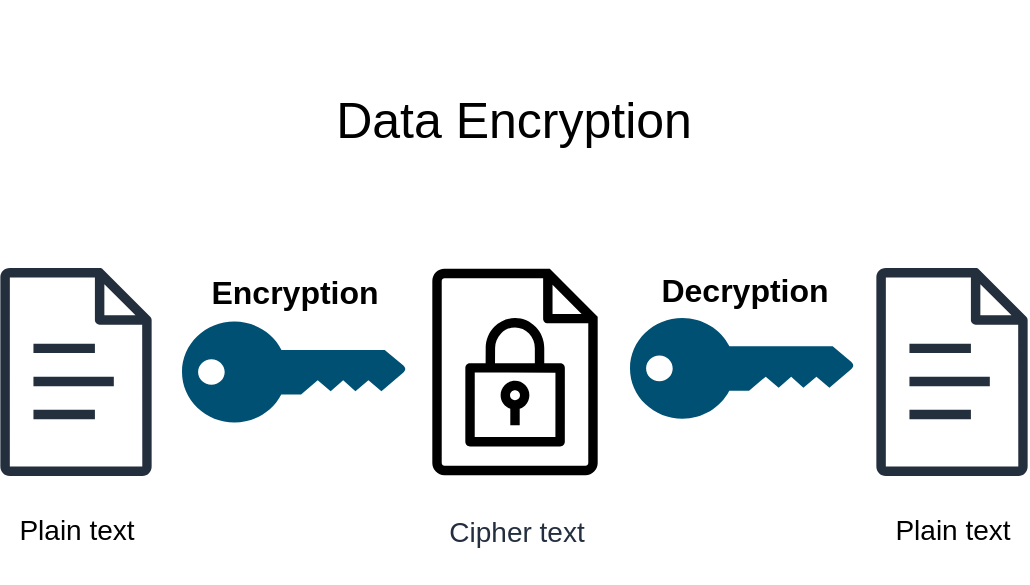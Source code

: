 <mxfile version="24.0.1" type="github" pages="4">
  <diagram name="Page-1" id="MqLSghX_NGFWABr9mF74">
    <mxGraphModel dx="1008" dy="621" grid="0" gridSize="10" guides="1" tooltips="1" connect="1" arrows="1" fold="1" page="1" pageScale="1" pageWidth="850" pageHeight="1100" math="0" shadow="0">
      <root>
        <mxCell id="0" />
        <mxCell id="1" parent="0" />
        <mxCell id="jcVJwFjLsvMtYyJcOiBf-1" value="" style="sketch=0;outlineConnect=0;fontColor=#232F3E;gradientColor=none;fillColor=#232F3D;strokeColor=none;dashed=0;verticalLabelPosition=bottom;verticalAlign=top;align=center;html=1;fontSize=12;fontStyle=0;aspect=fixed;pointerEvents=1;shape=mxgraph.aws4.document;" parent="1" vertex="1">
          <mxGeometry x="168" y="204" width="76" height="104" as="geometry" />
        </mxCell>
        <mxCell id="jcVJwFjLsvMtYyJcOiBf-3" value="&lt;font style=&quot;font-size: 14px;&quot;&gt;Plain text&lt;/font&gt;" style="whiteSpace=wrap;html=1;fillColor=none;strokeColor=none;" parent="1" vertex="1">
          <mxGeometry x="170.7" y="320.5" width="70.6" height="29" as="geometry" />
        </mxCell>
        <mxCell id="jcVJwFjLsvMtYyJcOiBf-4" value="&lt;font style=&quot;font-size: 25px;&quot;&gt;Data Encryption&lt;/font&gt;" style="whiteSpace=wrap;html=1;fillColor=default;strokeColor=none;" parent="1" vertex="1">
          <mxGeometry x="244" y="70" width="362" height="118" as="geometry" />
        </mxCell>
        <mxCell id="jcVJwFjLsvMtYyJcOiBf-6" value="" style="points=[[0,0.5,0],[0.24,0,0],[0.5,0.28,0],[0.995,0.475,0],[0.5,0.72,0],[0.24,1,0]];verticalLabelPosition=bottom;sketch=0;html=1;verticalAlign=top;aspect=fixed;align=center;pointerEvents=1;shape=mxgraph.cisco19.key;fillColor=#005073;strokeColor=none;" parent="1" vertex="1">
          <mxGeometry x="259" y="230.8" width="112" height="50.4" as="geometry" />
        </mxCell>
        <mxCell id="jcVJwFjLsvMtYyJcOiBf-7" value="Cipher text&lt;div&gt;&lt;br&gt;&lt;/div&gt;" style="sketch=0;outlineConnect=0;fontColor=#232F3E;gradientColor=none;strokeColor=none;fillColor=none;dashed=0;verticalLabelPosition=bottom;verticalAlign=top;align=center;html=1;fontSize=14;fontStyle=0;aspect=fixed;shape=mxgraph.aws4.resourceIcon;resIcon=mxgraph.aws4.encrypted_data;" parent="1" vertex="1">
          <mxGeometry x="361" y="191.5" width="129" height="129" as="geometry" />
        </mxCell>
        <mxCell id="jcVJwFjLsvMtYyJcOiBf-11" value="" style="sketch=0;outlineConnect=0;fontColor=#232F3E;gradientColor=none;fillColor=#232F3D;strokeColor=none;dashed=0;verticalLabelPosition=bottom;verticalAlign=top;align=center;html=1;fontSize=12;fontStyle=0;aspect=fixed;pointerEvents=1;shape=mxgraph.aws4.document;" parent="1" vertex="1">
          <mxGeometry x="606" y="204" width="76" height="104" as="geometry" />
        </mxCell>
        <mxCell id="jcVJwFjLsvMtYyJcOiBf-12" value="" style="points=[[0,0.5,0],[0.24,0,0],[0.5,0.28,0],[0.995,0.475,0],[0.5,0.72,0],[0.24,1,0]];verticalLabelPosition=bottom;sketch=0;html=1;verticalAlign=top;aspect=fixed;align=center;pointerEvents=1;shape=mxgraph.cisco19.key;fillColor=#005073;strokeColor=none;" parent="1" vertex="1">
          <mxGeometry x="483" y="229" width="112" height="50.4" as="geometry" />
        </mxCell>
        <mxCell id="jcVJwFjLsvMtYyJcOiBf-13" value="&lt;font style=&quot;font-size: 14px;&quot;&gt;Plain text&lt;/font&gt;" style="whiteSpace=wrap;html=1;fillColor=none;strokeColor=none;" parent="1" vertex="1">
          <mxGeometry x="608.7" y="320.5" width="70.6" height="29" as="geometry" />
        </mxCell>
        <mxCell id="jcVJwFjLsvMtYyJcOiBf-14" value="&lt;font style=&quot;font-size: 16px;&quot;&gt;Encryption&lt;/font&gt;" style="text;html=1;align=center;verticalAlign=middle;resizable=0;points=[];autosize=1;strokeColor=none;fillColor=none;fontStyle=1" parent="1" vertex="1">
          <mxGeometry x="268" y="200.8" width="94" height="31" as="geometry" />
        </mxCell>
        <mxCell id="jcVJwFjLsvMtYyJcOiBf-15" value="&lt;font style=&quot;font-size: 16px;&quot;&gt;Decryption&lt;/font&gt;" style="text;html=1;align=center;verticalAlign=middle;resizable=0;points=[];autosize=1;strokeColor=none;fillColor=none;fontStyle=1" parent="1" vertex="1">
          <mxGeometry x="493" y="199" width="94" height="31" as="geometry" />
        </mxCell>
      </root>
    </mxGraphModel>
  </diagram>
  <diagram id="LXpEWkzObIfHgygz5iXf" name="Page-2">
    <mxGraphModel dx="1008" dy="621" grid="0" gridSize="10" guides="1" tooltips="1" connect="1" arrows="1" fold="1" page="1" pageScale="1" pageWidth="850" pageHeight="1100" math="0" shadow="0">
      <root>
        <mxCell id="0" />
        <mxCell id="1" parent="0" />
        <mxCell id="3jqIYZoKeuf_9ZgoLryT-1" value="" style="sketch=0;outlineConnect=0;fontColor=#232F3E;gradientColor=none;fillColor=#232F3D;strokeColor=none;dashed=0;verticalLabelPosition=bottom;verticalAlign=top;align=center;html=1;fontSize=12;fontStyle=0;aspect=fixed;pointerEvents=1;shape=mxgraph.aws4.document;" parent="1" vertex="1">
          <mxGeometry x="168.11" y="222.5" width="76" height="104" as="geometry" />
        </mxCell>
        <mxCell id="3jqIYZoKeuf_9ZgoLryT-2" value="&lt;font style=&quot;font-size: 14px;&quot;&gt;Plain text&lt;/font&gt;" style="whiteSpace=wrap;html=1;fillColor=none;strokeColor=none;" parent="1" vertex="1">
          <mxGeometry x="170.81" y="339" width="70.6" height="29" as="geometry" />
        </mxCell>
        <mxCell id="3jqIYZoKeuf_9ZgoLryT-3" value="&lt;font style=&quot;font-size: 25px;&quot;&gt;Symmetric encryption&lt;/font&gt;" style="whiteSpace=wrap;html=1;fillColor=default;strokeColor=none;" parent="1" vertex="1">
          <mxGeometry x="244.11" width="362" height="118" as="geometry" />
        </mxCell>
        <mxCell id="3jqIYZoKeuf_9ZgoLryT-4" value="" style="points=[[0,0.5,0],[0.24,0,0],[0.5,0.28,0],[0.995,0.475,0],[0.5,0.72,0],[0.24,1,0]];verticalLabelPosition=bottom;sketch=0;html=1;verticalAlign=top;aspect=fixed;align=center;pointerEvents=1;shape=mxgraph.cisco19.key;fillColor=#005073;strokeColor=none;" parent="1" vertex="1">
          <mxGeometry x="259.11" y="249.3" width="112" height="50.4" as="geometry" />
        </mxCell>
        <mxCell id="3jqIYZoKeuf_9ZgoLryT-5" value="Cipher text&lt;div&gt;&lt;br&gt;&lt;/div&gt;" style="sketch=0;outlineConnect=0;fontColor=#232F3E;gradientColor=none;strokeColor=none;fillColor=none;dashed=0;verticalLabelPosition=bottom;verticalAlign=top;align=center;html=1;fontSize=14;fontStyle=0;aspect=fixed;shape=mxgraph.aws4.resourceIcon;resIcon=mxgraph.aws4.encrypted_data;" parent="1" vertex="1">
          <mxGeometry x="361.11" y="210" width="129" height="129" as="geometry" />
        </mxCell>
        <mxCell id="3jqIYZoKeuf_9ZgoLryT-6" value="" style="sketch=0;outlineConnect=0;fontColor=#232F3E;gradientColor=none;fillColor=#232F3D;strokeColor=none;dashed=0;verticalLabelPosition=bottom;verticalAlign=top;align=center;html=1;fontSize=12;fontStyle=0;aspect=fixed;pointerEvents=1;shape=mxgraph.aws4.document;" parent="1" vertex="1">
          <mxGeometry x="606.11" y="222.5" width="76" height="104" as="geometry" />
        </mxCell>
        <mxCell id="3jqIYZoKeuf_9ZgoLryT-7" value="" style="points=[[0,0.5,0],[0.24,0,0],[0.5,0.28,0],[0.995,0.475,0],[0.5,0.72,0],[0.24,1,0]];verticalLabelPosition=bottom;sketch=0;html=1;verticalAlign=top;aspect=fixed;align=center;pointerEvents=1;shape=mxgraph.cisco19.key;fillColor=#005073;strokeColor=none;" parent="1" vertex="1">
          <mxGeometry x="483.11" y="247.5" width="112" height="50.4" as="geometry" />
        </mxCell>
        <mxCell id="3jqIYZoKeuf_9ZgoLryT-8" value="&lt;font style=&quot;font-size: 14px;&quot;&gt;Plain text&lt;/font&gt;" style="whiteSpace=wrap;html=1;fillColor=none;strokeColor=none;" parent="1" vertex="1">
          <mxGeometry x="608.81" y="339" width="70.6" height="29" as="geometry" />
        </mxCell>
        <mxCell id="3jqIYZoKeuf_9ZgoLryT-9" value="&lt;font style=&quot;font-size: 16px;&quot;&gt;Encryption&lt;/font&gt;" style="text;html=1;align=center;verticalAlign=middle;resizable=0;points=[];autosize=1;strokeColor=none;fillColor=none;fontStyle=1" parent="1" vertex="1">
          <mxGeometry x="268.11" y="219.3" width="94" height="31" as="geometry" />
        </mxCell>
        <mxCell id="3jqIYZoKeuf_9ZgoLryT-10" value="&lt;font style=&quot;font-size: 16px;&quot;&gt;Decryption&lt;/font&gt;" style="text;html=1;align=center;verticalAlign=middle;resizable=0;points=[];autosize=1;strokeColor=none;fillColor=none;fontStyle=1" parent="1" vertex="1">
          <mxGeometry x="493.11" y="217.5" width="94" height="31" as="geometry" />
        </mxCell>
        <mxCell id="3jqIYZoKeuf_9ZgoLryT-15" style="edgeStyle=orthogonalEdgeStyle;rounded=0;orthogonalLoop=1;jettySize=auto;html=1;exitX=0.5;exitY=0.28;exitDx=0;exitDy=0;exitPerimeter=0;entryX=0.498;entryY=0.055;entryDx=0;entryDy=0;entryPerimeter=0;" parent="1" source="3jqIYZoKeuf_9ZgoLryT-11" target="3jqIYZoKeuf_9ZgoLryT-10" edge="1">
          <mxGeometry relative="1" as="geometry">
            <mxPoint x="550.11" y="121" as="targetPoint" />
          </mxGeometry>
        </mxCell>
        <mxCell id="3jqIYZoKeuf_9ZgoLryT-16" style="edgeStyle=orthogonalEdgeStyle;rounded=0;orthogonalLoop=1;jettySize=auto;html=1;exitX=0.5;exitY=0.72;exitDx=0;exitDy=0;exitPerimeter=0;entryX=0.5;entryY=0.048;entryDx=0;entryDy=0;entryPerimeter=0;" parent="1" source="3jqIYZoKeuf_9ZgoLryT-11" target="3jqIYZoKeuf_9ZgoLryT-9" edge="1">
          <mxGeometry relative="1" as="geometry">
            <mxPoint x="300.11" y="121" as="targetPoint" />
          </mxGeometry>
        </mxCell>
        <mxCell id="3jqIYZoKeuf_9ZgoLryT-11" value="" style="points=[[0,0.5,0],[0.24,0,0],[0.5,0.28,0],[0.995,0.475,0],[0.5,0.72,0],[0.24,1,0]];verticalLabelPosition=bottom;sketch=0;html=1;verticalAlign=top;aspect=fixed;align=center;pointerEvents=1;shape=mxgraph.cisco19.key;fillColor=#005073;strokeColor=none;rotation=90;" parent="1" vertex="1">
          <mxGeometry x="391.11" y="106" width="67.78" height="30.5" as="geometry" />
        </mxCell>
        <mxCell id="3jqIYZoKeuf_9ZgoLryT-19" value="&lt;font style=&quot;font-size: 14px;&quot;&gt;Secret key&lt;/font&gt;" style="text;html=1;align=center;verticalAlign=middle;resizable=0;points=[];autosize=1;strokeColor=none;fillColor=none;" parent="1" vertex="1">
          <mxGeometry x="384.11" y="159" width="84" height="29" as="geometry" />
        </mxCell>
        <mxCell id="3jqIYZoKeuf_9ZgoLryT-21" value="" style="sketch=0;outlineConnect=0;fontColor=#232F3E;gradientColor=none;fillColor=#232F3D;strokeColor=none;dashed=0;verticalLabelPosition=bottom;verticalAlign=top;align=center;html=1;fontSize=12;fontStyle=0;aspect=fixed;pointerEvents=1;shape=mxgraph.aws4.document;" parent="1" vertex="1">
          <mxGeometry x="168" y="600.5" width="76" height="104" as="geometry" />
        </mxCell>
        <mxCell id="3jqIYZoKeuf_9ZgoLryT-22" value="&lt;font style=&quot;font-size: 14px;&quot;&gt;Plain text&lt;/font&gt;" style="whiteSpace=wrap;html=1;fillColor=none;strokeColor=none;" parent="1" vertex="1">
          <mxGeometry x="170.7" y="717" width="70.6" height="29" as="geometry" />
        </mxCell>
        <mxCell id="3jqIYZoKeuf_9ZgoLryT-23" value="&lt;font style=&quot;font-size: 25px;&quot;&gt;Asymmetric encryption&lt;/font&gt;" style="whiteSpace=wrap;html=1;fillColor=default;strokeColor=none;" parent="1" vertex="1">
          <mxGeometry x="243.5" y="368" width="362" height="118" as="geometry" />
        </mxCell>
        <mxCell id="3jqIYZoKeuf_9ZgoLryT-24" value="" style="points=[[0,0.5,0],[0.24,0,0],[0.5,0.28,0],[0.995,0.475,0],[0.5,0.72,0],[0.24,1,0]];verticalLabelPosition=bottom;sketch=0;html=1;verticalAlign=top;aspect=fixed;align=center;pointerEvents=1;shape=mxgraph.cisco19.key;fillColor=#005073;strokeColor=none;" parent="1" vertex="1">
          <mxGeometry x="259" y="627.3" width="112" height="50.4" as="geometry" />
        </mxCell>
        <mxCell id="3jqIYZoKeuf_9ZgoLryT-25" value="Cipher text&lt;div&gt;&lt;br&gt;&lt;/div&gt;" style="sketch=0;outlineConnect=0;fontColor=#232F3E;gradientColor=none;strokeColor=none;fillColor=none;dashed=0;verticalLabelPosition=bottom;verticalAlign=top;align=center;html=1;fontSize=14;fontStyle=0;aspect=fixed;shape=mxgraph.aws4.resourceIcon;resIcon=mxgraph.aws4.encrypted_data;" parent="1" vertex="1">
          <mxGeometry x="361" y="588" width="129" height="129" as="geometry" />
        </mxCell>
        <mxCell id="3jqIYZoKeuf_9ZgoLryT-26" value="" style="sketch=0;outlineConnect=0;fontColor=#232F3E;gradientColor=none;fillColor=#232F3D;strokeColor=none;dashed=0;verticalLabelPosition=bottom;verticalAlign=top;align=center;html=1;fontSize=12;fontStyle=0;aspect=fixed;pointerEvents=1;shape=mxgraph.aws4.document;" parent="1" vertex="1">
          <mxGeometry x="606" y="600.5" width="76" height="104" as="geometry" />
        </mxCell>
        <mxCell id="3jqIYZoKeuf_9ZgoLryT-27" value="" style="points=[[0,0.5,0],[0.24,0,0],[0.5,0.28,0],[0.995,0.475,0],[0.5,0.72,0],[0.24,1,0]];verticalLabelPosition=bottom;sketch=0;html=1;verticalAlign=top;aspect=fixed;align=center;pointerEvents=1;shape=mxgraph.cisco19.key;fillColor=#005073;strokeColor=none;" parent="1" vertex="1">
          <mxGeometry x="483" y="625.5" width="112" height="50.4" as="geometry" />
        </mxCell>
        <mxCell id="3jqIYZoKeuf_9ZgoLryT-28" value="&lt;font style=&quot;font-size: 14px;&quot;&gt;Plain text&lt;/font&gt;" style="whiteSpace=wrap;html=1;fillColor=none;strokeColor=none;" parent="1" vertex="1">
          <mxGeometry x="608.7" y="717" width="70.6" height="29" as="geometry" />
        </mxCell>
        <mxCell id="3jqIYZoKeuf_9ZgoLryT-29" value="&lt;font style=&quot;font-size: 16px;&quot;&gt;Encryption&lt;/font&gt;" style="text;html=1;align=center;verticalAlign=middle;resizable=0;points=[];autosize=1;strokeColor=none;fillColor=none;fontStyle=1" parent="1" vertex="1">
          <mxGeometry x="268" y="597.3" width="94" height="31" as="geometry" />
        </mxCell>
        <mxCell id="3jqIYZoKeuf_9ZgoLryT-30" value="&lt;font style=&quot;font-size: 16px;&quot;&gt;Decryption&lt;/font&gt;" style="text;html=1;align=center;verticalAlign=middle;resizable=0;points=[];autosize=1;strokeColor=none;fillColor=none;fontStyle=1" parent="1" vertex="1">
          <mxGeometry x="493" y="595.5" width="94" height="31" as="geometry" />
        </mxCell>
        <mxCell id="3jqIYZoKeuf_9ZgoLryT-32" style="edgeStyle=orthogonalEdgeStyle;rounded=0;orthogonalLoop=1;jettySize=auto;html=1;exitX=0.5;exitY=0.72;exitDx=0;exitDy=0;exitPerimeter=0;entryX=0.5;entryY=0.048;entryDx=0;entryDy=0;entryPerimeter=0;" parent="1" source="3jqIYZoKeuf_9ZgoLryT-33" target="3jqIYZoKeuf_9ZgoLryT-29" edge="1">
          <mxGeometry relative="1" as="geometry">
            <mxPoint x="300" y="499" as="targetPoint" />
          </mxGeometry>
        </mxCell>
        <mxCell id="3jqIYZoKeuf_9ZgoLryT-33" value="" style="points=[[0,0.5,0],[0.24,0,0],[0.5,0.28,0],[0.995,0.475,0],[0.5,0.72,0],[0.24,1,0]];verticalLabelPosition=bottom;sketch=0;html=1;verticalAlign=top;aspect=fixed;align=center;pointerEvents=1;shape=mxgraph.cisco19.key;fillColor=#004C99;strokeColor=none;rotation=0;" parent="1" vertex="1">
          <mxGeometry x="281.11" y="476" width="67.78" height="30.5" as="geometry" />
        </mxCell>
        <mxCell id="3jqIYZoKeuf_9ZgoLryT-34" value="&lt;font style=&quot;font-size: 14px;&quot;&gt;Secret key&lt;/font&gt;" style="text;html=1;align=center;verticalAlign=middle;resizable=0;points=[];autosize=1;strokeColor=none;fillColor=none;fontSize=14;" parent="1" vertex="1">
          <mxGeometry x="498" y="447" width="84" height="29" as="geometry" />
        </mxCell>
        <mxCell id="3jqIYZoKeuf_9ZgoLryT-37" value="" style="points=[[0,0.5,0],[0.24,0,0],[0.5,0.28,0],[0.995,0.475,0],[0.5,0.72,0],[0.24,1,0]];verticalLabelPosition=bottom;sketch=0;html=1;verticalAlign=top;aspect=fixed;align=center;pointerEvents=1;shape=mxgraph.cisco19.key;fillColor=#006633;strokeColor=none;rotation=0;" parent="1" vertex="1">
          <mxGeometry x="506.11" y="476" width="67.78" height="30.5" as="geometry" />
        </mxCell>
        <mxCell id="3jqIYZoKeuf_9ZgoLryT-39" style="edgeStyle=orthogonalEdgeStyle;rounded=0;orthogonalLoop=1;jettySize=auto;html=1;exitX=0.5;exitY=0.72;exitDx=0;exitDy=0;exitPerimeter=0;entryX=0.505;entryY=0.1;entryDx=0;entryDy=0;entryPerimeter=0;" parent="1" source="3jqIYZoKeuf_9ZgoLryT-37" target="3jqIYZoKeuf_9ZgoLryT-30" edge="1">
          <mxGeometry relative="1" as="geometry" />
        </mxCell>
        <mxCell id="3jqIYZoKeuf_9ZgoLryT-40" value="&lt;font style=&quot;font-size: 14px;&quot;&gt;Public key&lt;/font&gt;" style="text;html=1;align=center;verticalAlign=middle;resizable=0;points=[];autosize=1;strokeColor=none;fillColor=none;fontSize=14;" parent="1" vertex="1">
          <mxGeometry x="274" y="447" width="82" height="29" as="geometry" />
        </mxCell>
      </root>
    </mxGraphModel>
  </diagram>
  <diagram id="fUA-Y58fo1yCa0q86D6j" name="Page-3">
    <mxGraphModel dx="1008" dy="621" grid="0" gridSize="10" guides="1" tooltips="1" connect="1" arrows="1" fold="1" page="1" pageScale="1" pageWidth="850" pageHeight="1100" math="0" shadow="0">
      <root>
        <mxCell id="0" />
        <mxCell id="1" parent="0" />
        <mxCell id="PwJvdcio4J_TDnvO0Oxu-1" value="" style="shape=table;startSize=0;container=1;collapsible=0;childLayout=tableLayout;fontSize=16;" parent="1" vertex="1">
          <mxGeometry x="221" y="154" width="236" height="33" as="geometry" />
        </mxCell>
        <mxCell id="PwJvdcio4J_TDnvO0Oxu-2" value="" style="shape=tableRow;horizontal=0;startSize=0;swimlaneHead=0;swimlaneBody=0;strokeColor=inherit;top=0;left=0;bottom=0;right=0;collapsible=0;dropTarget=0;fillColor=none;points=[[0,0.5],[1,0.5]];portConstraint=eastwest;fontSize=16;" parent="PwJvdcio4J_TDnvO0Oxu-1" vertex="1">
          <mxGeometry width="236" height="33" as="geometry" />
        </mxCell>
        <mxCell id="PwJvdcio4J_TDnvO0Oxu-17" value="A" style="shape=partialRectangle;html=1;whiteSpace=wrap;connectable=0;strokeColor=inherit;overflow=hidden;fillColor=none;top=0;left=0;bottom=0;right=0;pointerEvents=1;fontSize=16;" parent="PwJvdcio4J_TDnvO0Oxu-2" vertex="1">
          <mxGeometry width="59" height="33" as="geometry">
            <mxRectangle width="59" height="33" as="alternateBounds" />
          </mxGeometry>
        </mxCell>
        <mxCell id="PwJvdcio4J_TDnvO0Oxu-14" value="B" style="shape=partialRectangle;html=1;whiteSpace=wrap;connectable=0;strokeColor=inherit;overflow=hidden;fillColor=none;top=0;left=0;bottom=0;right=0;pointerEvents=1;fontSize=16;" parent="PwJvdcio4J_TDnvO0Oxu-2" vertex="1">
          <mxGeometry x="59" width="59" height="33" as="geometry">
            <mxRectangle width="59" height="33" as="alternateBounds" />
          </mxGeometry>
        </mxCell>
        <mxCell id="PwJvdcio4J_TDnvO0Oxu-3" value="C" style="shape=partialRectangle;html=1;whiteSpace=wrap;connectable=0;strokeColor=inherit;overflow=hidden;fillColor=none;top=0;left=0;bottom=0;right=0;pointerEvents=1;fontSize=16;" parent="PwJvdcio4J_TDnvO0Oxu-2" vertex="1">
          <mxGeometry x="118" width="59" height="33" as="geometry">
            <mxRectangle width="59" height="33" as="alternateBounds" />
          </mxGeometry>
        </mxCell>
        <mxCell id="PwJvdcio4J_TDnvO0Oxu-4" value="D" style="shape=partialRectangle;html=1;whiteSpace=wrap;connectable=0;strokeColor=inherit;overflow=hidden;fillColor=none;top=0;left=0;bottom=0;right=0;pointerEvents=1;fontSize=16;" parent="PwJvdcio4J_TDnvO0Oxu-2" vertex="1">
          <mxGeometry x="177" width="59" height="33" as="geometry">
            <mxRectangle width="59" height="33" as="alternateBounds" />
          </mxGeometry>
        </mxCell>
        <mxCell id="PwJvdcio4J_TDnvO0Oxu-20" value="" style="shape=table;startSize=0;container=1;collapsible=0;childLayout=tableLayout;fontSize=16;" parent="1" vertex="1">
          <mxGeometry x="221" y="222" width="236" height="33" as="geometry" />
        </mxCell>
        <mxCell id="PwJvdcio4J_TDnvO0Oxu-21" value="" style="shape=tableRow;horizontal=0;startSize=0;swimlaneHead=0;swimlaneBody=0;strokeColor=inherit;top=0;left=0;bottom=0;right=0;collapsible=0;dropTarget=0;fillColor=none;points=[[0,0.5],[1,0.5]];portConstraint=eastwest;fontSize=16;" parent="PwJvdcio4J_TDnvO0Oxu-20" vertex="1">
          <mxGeometry width="236" height="33" as="geometry" />
        </mxCell>
        <mxCell id="PwJvdcio4J_TDnvO0Oxu-22" value="0" style="shape=partialRectangle;html=1;whiteSpace=wrap;connectable=0;strokeColor=inherit;overflow=hidden;fillColor=none;top=0;left=0;bottom=0;right=0;pointerEvents=1;fontSize=16;" parent="PwJvdcio4J_TDnvO0Oxu-21" vertex="1">
          <mxGeometry width="59" height="33" as="geometry">
            <mxRectangle width="59" height="33" as="alternateBounds" />
          </mxGeometry>
        </mxCell>
        <mxCell id="PwJvdcio4J_TDnvO0Oxu-23" value="1" style="shape=partialRectangle;html=1;whiteSpace=wrap;connectable=0;strokeColor=inherit;overflow=hidden;fillColor=none;top=0;left=0;bottom=0;right=0;pointerEvents=1;fontSize=16;" parent="PwJvdcio4J_TDnvO0Oxu-21" vertex="1">
          <mxGeometry x="59" width="59" height="33" as="geometry">
            <mxRectangle width="59" height="33" as="alternateBounds" />
          </mxGeometry>
        </mxCell>
        <mxCell id="PwJvdcio4J_TDnvO0Oxu-24" value="2" style="shape=partialRectangle;html=1;whiteSpace=wrap;connectable=0;strokeColor=inherit;overflow=hidden;fillColor=none;top=0;left=0;bottom=0;right=0;pointerEvents=1;fontSize=16;" parent="PwJvdcio4J_TDnvO0Oxu-21" vertex="1">
          <mxGeometry x="118" width="59" height="33" as="geometry">
            <mxRectangle width="59" height="33" as="alternateBounds" />
          </mxGeometry>
        </mxCell>
        <mxCell id="PwJvdcio4J_TDnvO0Oxu-25" value="3" style="shape=partialRectangle;html=1;whiteSpace=wrap;connectable=0;strokeColor=inherit;overflow=hidden;fillColor=none;top=0;left=0;bottom=0;right=0;pointerEvents=1;fontSize=16;" parent="PwJvdcio4J_TDnvO0Oxu-21" vertex="1">
          <mxGeometry x="177" width="59" height="33" as="geometry">
            <mxRectangle width="59" height="33" as="alternateBounds" />
          </mxGeometry>
        </mxCell>
        <mxCell id="PwJvdcio4J_TDnvO0Oxu-26" value="" style="endArrow=none;dashed=1;html=1;dashPattern=1 3;strokeWidth=2;rounded=0;" parent="1" edge="1">
          <mxGeometry width="50" height="50" relative="1" as="geometry">
            <mxPoint x="476" y="170.3" as="sourcePoint" />
            <mxPoint x="549" y="170.3" as="targetPoint" />
          </mxGeometry>
        </mxCell>
        <mxCell id="PwJvdcio4J_TDnvO0Oxu-27" value="" style="endArrow=none;dashed=1;html=1;dashPattern=1 3;strokeWidth=2;rounded=0;" parent="1" edge="1">
          <mxGeometry width="50" height="50" relative="1" as="geometry">
            <mxPoint x="476" y="238.21" as="sourcePoint" />
            <mxPoint x="549" y="238.21" as="targetPoint" />
          </mxGeometry>
        </mxCell>
        <mxCell id="PwJvdcio4J_TDnvO0Oxu-28" value="" style="shape=table;startSize=0;container=1;collapsible=0;childLayout=tableLayout;fontSize=16;" parent="1" vertex="1">
          <mxGeometry x="570" y="154" width="59" height="33" as="geometry" />
        </mxCell>
        <mxCell id="PwJvdcio4J_TDnvO0Oxu-29" value="" style="shape=tableRow;horizontal=0;startSize=0;swimlaneHead=0;swimlaneBody=0;strokeColor=inherit;top=0;left=0;bottom=0;right=0;collapsible=0;dropTarget=0;fillColor=none;points=[[0,0.5],[1,0.5]];portConstraint=eastwest;fontSize=16;" parent="PwJvdcio4J_TDnvO0Oxu-28" vertex="1">
          <mxGeometry width="59" height="33" as="geometry" />
        </mxCell>
        <mxCell id="PwJvdcio4J_TDnvO0Oxu-30" value="Z" style="shape=partialRectangle;html=1;whiteSpace=wrap;connectable=0;strokeColor=inherit;overflow=hidden;fillColor=none;top=0;left=0;bottom=0;right=0;pointerEvents=1;fontSize=16;" parent="PwJvdcio4J_TDnvO0Oxu-29" vertex="1">
          <mxGeometry width="59" height="33" as="geometry">
            <mxRectangle width="59" height="33" as="alternateBounds" />
          </mxGeometry>
        </mxCell>
        <mxCell id="PwJvdcio4J_TDnvO0Oxu-35" value="" style="shape=table;startSize=0;container=1;collapsible=0;childLayout=tableLayout;fontSize=16;" parent="1" vertex="1">
          <mxGeometry x="570" y="222" width="59" height="33" as="geometry" />
        </mxCell>
        <mxCell id="PwJvdcio4J_TDnvO0Oxu-36" value="" style="shape=tableRow;horizontal=0;startSize=0;swimlaneHead=0;swimlaneBody=0;strokeColor=inherit;top=0;left=0;bottom=0;right=0;collapsible=0;dropTarget=0;fillColor=none;points=[[0,0.5],[1,0.5]];portConstraint=eastwest;fontSize=16;" parent="PwJvdcio4J_TDnvO0Oxu-35" vertex="1">
          <mxGeometry width="59" height="33" as="geometry" />
        </mxCell>
        <mxCell id="PwJvdcio4J_TDnvO0Oxu-37" value="25" style="shape=partialRectangle;html=1;whiteSpace=wrap;connectable=0;strokeColor=inherit;overflow=hidden;fillColor=none;top=0;left=0;bottom=0;right=0;pointerEvents=1;fontSize=16;" parent="PwJvdcio4J_TDnvO0Oxu-36" vertex="1">
          <mxGeometry width="59" height="33" as="geometry">
            <mxRectangle width="59" height="33" as="alternateBounds" />
          </mxGeometry>
        </mxCell>
        <mxCell id="PwJvdcio4J_TDnvO0Oxu-47" value="" style="endArrow=block;startArrow=block;endFill=1;startFill=1;html=1;rounded=0;entryX=0.119;entryY=0.002;entryDx=0;entryDy=0;entryPerimeter=0;exitX=0.119;exitY=0.996;exitDx=0;exitDy=0;exitPerimeter=0;" parent="1" source="PwJvdcio4J_TDnvO0Oxu-2" target="PwJvdcio4J_TDnvO0Oxu-20" edge="1">
          <mxGeometry width="160" relative="1" as="geometry">
            <mxPoint x="248" y="188" as="sourcePoint" />
            <mxPoint x="407" y="119" as="targetPoint" />
          </mxGeometry>
        </mxCell>
        <mxCell id="PwJvdcio4J_TDnvO0Oxu-48" value="" style="endArrow=block;startArrow=block;endFill=1;startFill=1;html=1;rounded=0;entryX=0.119;entryY=0.002;entryDx=0;entryDy=0;entryPerimeter=0;exitX=0.119;exitY=0.996;exitDx=0;exitDy=0;exitPerimeter=0;" parent="1" edge="1">
          <mxGeometry width="160" relative="1" as="geometry">
            <mxPoint x="309" y="187" as="sourcePoint" />
            <mxPoint x="309" y="222" as="targetPoint" />
          </mxGeometry>
        </mxCell>
        <mxCell id="PwJvdcio4J_TDnvO0Oxu-49" value="" style="endArrow=block;startArrow=block;endFill=1;startFill=1;html=1;rounded=0;entryX=0.119;entryY=0.002;entryDx=0;entryDy=0;entryPerimeter=0;exitX=0.119;exitY=0.996;exitDx=0;exitDy=0;exitPerimeter=0;" parent="1" edge="1">
          <mxGeometry width="160" relative="1" as="geometry">
            <mxPoint x="368" y="187" as="sourcePoint" />
            <mxPoint x="368" y="222" as="targetPoint" />
          </mxGeometry>
        </mxCell>
        <mxCell id="PwJvdcio4J_TDnvO0Oxu-50" value="" style="endArrow=block;startArrow=block;endFill=1;startFill=1;html=1;rounded=0;entryX=0.119;entryY=0.002;entryDx=0;entryDy=0;entryPerimeter=0;exitX=0.119;exitY=0.996;exitDx=0;exitDy=0;exitPerimeter=0;" parent="1" edge="1">
          <mxGeometry width="160" relative="1" as="geometry">
            <mxPoint x="428" y="187" as="sourcePoint" />
            <mxPoint x="428" y="222" as="targetPoint" />
          </mxGeometry>
        </mxCell>
        <mxCell id="PwJvdcio4J_TDnvO0Oxu-51" value="" style="endArrow=block;startArrow=block;endFill=1;startFill=1;html=1;rounded=0;entryX=0.119;entryY=0.002;entryDx=0;entryDy=0;entryPerimeter=0;exitX=0.119;exitY=0.996;exitDx=0;exitDy=0;exitPerimeter=0;" parent="1" edge="1">
          <mxGeometry width="160" relative="1" as="geometry">
            <mxPoint x="599" y="187" as="sourcePoint" />
            <mxPoint x="599" y="222" as="targetPoint" />
          </mxGeometry>
        </mxCell>
        <mxCell id="PwJvdcio4J_TDnvO0Oxu-53" value="&lt;font style=&quot;font-size: 25px;&quot;&gt;Character mapping&lt;/font&gt;" style="text;html=1;align=center;verticalAlign=middle;resizable=0;points=[];autosize=1;strokeColor=none;fillColor=none;" parent="1" vertex="1">
          <mxGeometry x="310" y="77" width="231" height="42" as="geometry" />
        </mxCell>
        <mxCell id="wBlcdllmtn4ks0drJS8L-1" value="" style="sketch=0;outlineConnect=0;fontColor=#232F3E;gradientColor=none;fillColor=#232F3D;strokeColor=none;dashed=0;verticalLabelPosition=bottom;verticalAlign=top;align=center;html=1;fontSize=12;fontStyle=0;aspect=fixed;pointerEvents=1;shape=mxgraph.aws4.document;" parent="1" vertex="1">
          <mxGeometry x="168.5" y="744.5" width="76" height="104" as="geometry" />
        </mxCell>
        <mxCell id="wBlcdllmtn4ks0drJS8L-2" value="&lt;font style=&quot;font-size: 14px;&quot;&gt;Plain text&lt;/font&gt;" style="whiteSpace=wrap;html=1;fillColor=none;strokeColor=none;" parent="1" vertex="1">
          <mxGeometry x="171.2" y="861" width="70.6" height="29" as="geometry" />
        </mxCell>
        <mxCell id="wBlcdllmtn4ks0drJS8L-3" value="&lt;font style=&quot;font-size: 25px;&quot;&gt;Hybrid encryption&lt;/font&gt;" style="whiteSpace=wrap;html=1;fillColor=default;strokeColor=none;" parent="1" vertex="1">
          <mxGeometry x="243.5" y="368" width="362" height="118" as="geometry" />
        </mxCell>
        <mxCell id="wBlcdllmtn4ks0drJS8L-4" value="" style="points=[[0,0.5,0],[0.24,0,0],[0.5,0.28,0],[0.995,0.475,0],[0.5,0.72,0],[0.24,1,0]];verticalLabelPosition=bottom;sketch=0;html=1;verticalAlign=top;aspect=fixed;align=center;pointerEvents=1;shape=mxgraph.cisco19.key;fillColor=#005073;strokeColor=none;" parent="1" vertex="1">
          <mxGeometry x="259.5" y="771.3" width="112" height="50.4" as="geometry" />
        </mxCell>
        <mxCell id="wBlcdllmtn4ks0drJS8L-5" value="Cipher text&lt;div&gt;&lt;br&gt;&lt;/div&gt;" style="sketch=0;outlineConnect=0;fontColor=#232F3E;gradientColor=none;strokeColor=none;fillColor=none;dashed=0;verticalLabelPosition=bottom;verticalAlign=top;align=center;html=1;fontSize=14;fontStyle=0;aspect=fixed;shape=mxgraph.aws4.resourceIcon;resIcon=mxgraph.aws4.encrypted_data;" parent="1" vertex="1">
          <mxGeometry x="361.5" y="732" width="129" height="129" as="geometry" />
        </mxCell>
        <mxCell id="wBlcdllmtn4ks0drJS8L-6" value="" style="sketch=0;outlineConnect=0;fontColor=#232F3E;gradientColor=none;fillColor=#232F3D;strokeColor=none;dashed=0;verticalLabelPosition=bottom;verticalAlign=top;align=center;html=1;fontSize=12;fontStyle=0;aspect=fixed;pointerEvents=1;shape=mxgraph.aws4.document;" parent="1" vertex="1">
          <mxGeometry x="606.5" y="744.5" width="76" height="104" as="geometry" />
        </mxCell>
        <mxCell id="wBlcdllmtn4ks0drJS8L-7" value="" style="points=[[0,0.5,0],[0.24,0,0],[0.5,0.28,0],[0.995,0.475,0],[0.5,0.72,0],[0.24,1,0]];verticalLabelPosition=bottom;sketch=0;html=1;verticalAlign=top;aspect=fixed;align=center;pointerEvents=1;shape=mxgraph.cisco19.key;fillColor=#005073;strokeColor=none;" parent="1" vertex="1">
          <mxGeometry x="483.5" y="769.5" width="112" height="50.4" as="geometry" />
        </mxCell>
        <mxCell id="wBlcdllmtn4ks0drJS8L-8" value="&lt;font style=&quot;font-size: 14px;&quot;&gt;Plain text&lt;/font&gt;" style="whiteSpace=wrap;html=1;fillColor=none;strokeColor=none;" parent="1" vertex="1">
          <mxGeometry x="609.2" y="861" width="70.6" height="29" as="geometry" />
        </mxCell>
        <mxCell id="wBlcdllmtn4ks0drJS8L-9" value="&lt;font style=&quot;font-size: 16px;&quot;&gt;Encryption&lt;/font&gt;" style="text;html=1;align=center;verticalAlign=middle;resizable=0;points=[];autosize=1;strokeColor=none;fillColor=none;fontStyle=1" parent="1" vertex="1">
          <mxGeometry x="268.5" y="741.3" width="94" height="31" as="geometry" />
        </mxCell>
        <mxCell id="wBlcdllmtn4ks0drJS8L-10" value="&lt;font style=&quot;font-size: 16px;&quot;&gt;Decryption&lt;/font&gt;" style="text;html=1;align=center;verticalAlign=middle;resizable=0;points=[];autosize=1;strokeColor=none;fillColor=none;fontStyle=1" parent="1" vertex="1">
          <mxGeometry x="493.5" y="739.5" width="94" height="31" as="geometry" />
        </mxCell>
        <mxCell id="wBlcdllmtn4ks0drJS8L-12" value="" style="points=[[0,0.5,0],[0.24,0,0],[0.5,0.28,0],[0.995,0.475,0],[0.5,0.72,0],[0.24,1,0]];verticalLabelPosition=bottom;sketch=0;html=1;verticalAlign=top;aspect=fixed;align=center;pointerEvents=1;shape=mxgraph.cisco19.key;fillColor=#004C99;strokeColor=none;rotation=0;" parent="1" vertex="1">
          <mxGeometry x="243.11" y="618.51" width="67.78" height="30.5" as="geometry" />
        </mxCell>
        <mxCell id="wBlcdllmtn4ks0drJS8L-13" value="&lt;font style=&quot;font-size: 14px;&quot;&gt;Secret key&lt;/font&gt;" style="text;html=1;align=center;verticalAlign=middle;resizable=0;points=[];autosize=1;strokeColor=none;fillColor=none;fontSize=14;" parent="1" vertex="1">
          <mxGeometry x="540" y="589.51" width="84" height="29" as="geometry" />
        </mxCell>
        <mxCell id="wBlcdllmtn4ks0drJS8L-16" value="&lt;font style=&quot;font-size: 14px;&quot;&gt;Secret key&lt;/font&gt;" style="text;html=1;align=center;verticalAlign=middle;resizable=0;points=[];autosize=1;strokeColor=none;fillColor=none;fontSize=14;" parent="1" vertex="1">
          <mxGeometry x="235" y="589.51" width="84" height="29" as="geometry" />
        </mxCell>
        <mxCell id="wBlcdllmtn4ks0drJS8L-17" value="" style="points=[[0,0.5,0],[0.24,0,0],[0.5,0.28,0],[0.995,0.475,0],[0.5,0.72,0],[0.24,1,0]];verticalLabelPosition=bottom;sketch=0;html=1;verticalAlign=top;aspect=fixed;align=center;pointerEvents=1;shape=mxgraph.cisco19.key;fillColor=#004C99;strokeColor=none;rotation=0;" parent="1" vertex="1">
          <mxGeometry x="548.11" y="618.51" width="67.78" height="30.5" as="geometry" />
        </mxCell>
        <mxCell id="wBlcdllmtn4ks0drJS8L-19" value="" style="edgeStyle=orthogonalEdgeStyle;rounded=0;orthogonalLoop=1;jettySize=auto;html=1;entryX=0.995;entryY=0.475;entryDx=0;entryDy=0;entryPerimeter=0;" parent="1" source="wBlcdllmtn4ks0drJS8L-18" target="wBlcdllmtn4ks0drJS8L-12" edge="1">
          <mxGeometry relative="1" as="geometry" />
        </mxCell>
        <mxCell id="wBlcdllmtn4ks0drJS8L-20" value="" style="edgeStyle=orthogonalEdgeStyle;rounded=0;orthogonalLoop=1;jettySize=auto;html=1;" parent="1" source="wBlcdllmtn4ks0drJS8L-18" target="wBlcdllmtn4ks0drJS8L-17" edge="1">
          <mxGeometry relative="1" as="geometry" />
        </mxCell>
        <mxCell id="wBlcdllmtn4ks0drJS8L-18" value="" style="sketch=0;outlineConnect=0;fontColor=#232F3E;gradientColor=none;fillColor=#DD344C;strokeColor=none;dashed=0;verticalLabelPosition=bottom;verticalAlign=top;align=center;html=1;fontSize=12;fontStyle=0;aspect=fixed;pointerEvents=1;shape=mxgraph.aws4.data_encryption_key;" parent="1" vertex="1">
          <mxGeometry x="394.5" y="594.76" width="62" height="78" as="geometry" />
        </mxCell>
        <mxCell id="wBlcdllmtn4ks0drJS8L-21" value="&lt;font style=&quot;font-size: 14px;&quot;&gt;Encrypted key&lt;/font&gt;" style="text;html=1;align=center;verticalAlign=middle;resizable=0;points=[];autosize=1;strokeColor=none;fillColor=none;" parent="1" vertex="1">
          <mxGeometry x="372.5" y="563" width="107" height="29" as="geometry" />
        </mxCell>
        <mxCell id="8UbR6Z8ZdarIC8BLOq2g-1" value="" style="rounded=1;whiteSpace=wrap;html=1;fillColor=none;" parent="1" vertex="1">
          <mxGeometry x="375" y="563" width="102" height="329" as="geometry" />
        </mxCell>
        <mxCell id="8UbR6Z8ZdarIC8BLOq2g-8" style="edgeStyle=orthogonalEdgeStyle;rounded=0;orthogonalLoop=1;jettySize=auto;html=1;exitX=0.5;exitY=0.72;exitDx=0;exitDy=0;exitPerimeter=0;" parent="1" source="8UbR6Z8ZdarIC8BLOq2g-2" edge="1">
          <mxGeometry relative="1" as="geometry">
            <mxPoint x="341.059" y="635.353" as="targetPoint" />
          </mxGeometry>
        </mxCell>
        <mxCell id="8UbR6Z8ZdarIC8BLOq2g-2" value="" style="points=[[0,0.5,0],[0.24,0,0],[0.5,0.28,0],[0.995,0.475,0],[0.5,0.72,0],[0.24,1,0]];verticalLabelPosition=bottom;sketch=0;html=1;verticalAlign=top;aspect=fixed;align=center;pointerEvents=1;shape=mxgraph.cisco19.key;fillColor=#006600;strokeColor=none;rotation=0;" parent="1" vertex="1">
          <mxGeometry x="307.22" y="476" width="67.78" height="30.5" as="geometry" />
        </mxCell>
        <mxCell id="8UbR6Z8ZdarIC8BLOq2g-9" style="edgeStyle=orthogonalEdgeStyle;rounded=0;orthogonalLoop=1;jettySize=auto;html=1;exitX=0.5;exitY=0.72;exitDx=0;exitDy=0;exitPerimeter=0;" parent="1" source="8UbR6Z8ZdarIC8BLOq2g-3" edge="1">
          <mxGeometry relative="1" as="geometry">
            <mxPoint x="510.471" y="634.412" as="targetPoint" />
          </mxGeometry>
        </mxCell>
        <mxCell id="8UbR6Z8ZdarIC8BLOq2g-3" value="" style="points=[[0,0.5,0],[0.24,0,0],[0.5,0.28,0],[0.995,0.475,0],[0.5,0.72,0],[0.24,1,0]];verticalLabelPosition=bottom;sketch=0;html=1;verticalAlign=top;aspect=fixed;align=center;pointerEvents=1;shape=mxgraph.cisco19.key;fillColor=#006666;strokeColor=none;rotation=0;" parent="1" vertex="1">
          <mxGeometry x="477" y="476" width="67.78" height="30.5" as="geometry" />
        </mxCell>
        <mxCell id="8UbR6Z8ZdarIC8BLOq2g-10" value="&lt;font style=&quot;font-size: 14px;&quot;&gt;Secret key&lt;/font&gt;" style="text;html=1;align=center;verticalAlign=middle;resizable=0;points=[];autosize=1;strokeColor=none;fillColor=none;fontSize=14;" parent="1" vertex="1">
          <mxGeometry x="468.89" y="447" width="84" height="29" as="geometry" />
        </mxCell>
        <mxCell id="YqmpQzA9WBXEcJx3dZCU-1" value="&lt;font style=&quot;font-size: 14px;&quot;&gt;Public key&lt;/font&gt;" style="text;html=1;align=center;verticalAlign=middle;resizable=0;points=[];autosize=1;strokeColor=none;fillColor=none;fontSize=14;" parent="1" vertex="1">
          <mxGeometry x="300.11" y="447" width="82" height="29" as="geometry" />
        </mxCell>
        <mxCell id="YqmpQzA9WBXEcJx3dZCU-2" value="&lt;font style=&quot;font-size: 16px;&quot;&gt;Decryption&lt;/font&gt;" style="text;html=1;align=center;verticalAlign=middle;resizable=0;points=[];autosize=1;strokeColor=none;fillColor=none;fontStyle=1;rotation=90;" parent="1" vertex="1">
          <mxGeometry x="477" y="548" width="94" height="31" as="geometry" />
        </mxCell>
        <mxCell id="YqmpQzA9WBXEcJx3dZCU-3" value="&lt;font style=&quot;font-size: 16px;&quot;&gt;Decryption&lt;/font&gt;" style="text;html=1;align=center;verticalAlign=middle;resizable=0;points=[];autosize=1;strokeColor=none;fillColor=none;fontStyle=1;rotation=90;" parent="1" vertex="1">
          <mxGeometry x="310.89" y="548" width="94" height="31" as="geometry" />
        </mxCell>
        <mxCell id="YqmpQzA9WBXEcJx3dZCU-4" style="edgeStyle=orthogonalEdgeStyle;rounded=0;orthogonalLoop=1;jettySize=auto;html=1;exitX=0.5;exitY=0.72;exitDx=0;exitDy=0;exitPerimeter=0;entryX=0.496;entryY=-0.037;entryDx=0;entryDy=0;entryPerimeter=0;" parent="1" source="wBlcdllmtn4ks0drJS8L-12" target="wBlcdllmtn4ks0drJS8L-9" edge="1">
          <mxGeometry relative="1" as="geometry" />
        </mxCell>
        <mxCell id="YqmpQzA9WBXEcJx3dZCU-5" style="edgeStyle=orthogonalEdgeStyle;rounded=0;orthogonalLoop=1;jettySize=auto;html=1;exitX=0.5;exitY=0.72;exitDx=0;exitDy=0;exitPerimeter=0;entryX=0.473;entryY=-0.053;entryDx=0;entryDy=0;entryPerimeter=0;" parent="1" source="wBlcdllmtn4ks0drJS8L-17" target="wBlcdllmtn4ks0drJS8L-10" edge="1">
          <mxGeometry relative="1" as="geometry" />
        </mxCell>
      </root>
    </mxGraphModel>
  </diagram>
  <diagram id="PBVnckBg9ANAkmz-UKhW" name="Page-4">
    <mxGraphModel dx="1008" dy="621" grid="0" gridSize="10" guides="1" tooltips="1" connect="1" arrows="1" fold="1" page="1" pageScale="1" pageWidth="850" pageHeight="1100" math="0" shadow="0">
      <root>
        <mxCell id="0" />
        <mxCell id="1" parent="0" />
        <mxCell id="kIKZMcixtjiitXalkAci-1" value="" style="sketch=0;outlineConnect=0;fontColor=#232F3E;gradientColor=none;fillColor=#232F3D;strokeColor=none;dashed=0;verticalLabelPosition=bottom;verticalAlign=top;align=center;html=1;fontSize=12;fontStyle=0;aspect=fixed;pointerEvents=1;shape=mxgraph.aws4.document;" vertex="1" parent="1">
          <mxGeometry x="168.11" y="130.5" width="76" height="104" as="geometry" />
        </mxCell>
        <mxCell id="kIKZMcixtjiitXalkAci-2" value="&lt;font style=&quot;font-size: 14px;&quot;&gt;Plain text&lt;/font&gt;" style="whiteSpace=wrap;html=1;fillColor=none;strokeColor=none;" vertex="1" parent="1">
          <mxGeometry x="170.81" y="247" width="70.6" height="29" as="geometry" />
        </mxCell>
        <mxCell id="kIKZMcixtjiitXalkAci-3" value="&lt;font style=&quot;font-size: 25px;&quot;&gt;Hashing&lt;/font&gt;" style="whiteSpace=wrap;html=1;fillColor=default;strokeColor=none;" vertex="1" parent="1">
          <mxGeometry x="244.11" width="362" height="118" as="geometry" />
        </mxCell>
        <mxCell id="kIKZMcixtjiitXalkAci-8" value="&lt;font style=&quot;font-size: 14px;&quot;&gt;Hashed text&lt;/font&gt;" style="whiteSpace=wrap;html=1;fillColor=none;strokeColor=none;" vertex="1" parent="1">
          <mxGeometry x="601.41" y="247" width="93.19" height="29" as="geometry" />
        </mxCell>
        <mxCell id="kIKZMcixtjiitXalkAci-17" style="edgeStyle=orthogonalEdgeStyle;rounded=0;orthogonalLoop=1;jettySize=auto;html=1;exitX=1;exitY=0.5;exitDx=0;exitDy=0;" edge="1" parent="1" source="kIKZMcixtjiitXalkAci-16">
          <mxGeometry relative="1" as="geometry">
            <mxPoint x="606.292" y="182.5" as="targetPoint" />
          </mxGeometry>
        </mxCell>
        <mxCell id="kIKZMcixtjiitXalkAci-16" value="&lt;font style=&quot;font-size: 14px;&quot;&gt;Hash function&lt;/font&gt;" style="shape=image;html=1;verticalAlign=top;verticalLabelPosition=bottom;labelBackgroundColor=#ffffff;imageAspect=0;aspect=fixed;image=https://cdn0.iconfinder.com/data/icons/glyphpack/60/function-128.png" vertex="1" parent="1">
          <mxGeometry x="388.61" y="146" width="73" height="73" as="geometry" />
        </mxCell>
        <mxCell id="kIKZMcixtjiitXalkAci-18" value="" style="edgeStyle=elbowEdgeStyle;elbow=horizontal;endArrow=classic;html=1;curved=0;rounded=0;endSize=8;startSize=8;entryX=0;entryY=0.5;entryDx=0;entryDy=0;" edge="1" parent="1" source="kIKZMcixtjiitXalkAci-1" target="kIKZMcixtjiitXalkAci-16">
          <mxGeometry width="50" height="50" relative="1" as="geometry">
            <mxPoint x="339" y="327" as="sourcePoint" />
            <mxPoint x="389" y="277" as="targetPoint" />
          </mxGeometry>
        </mxCell>
        <mxCell id="kIKZMcixtjiitXalkAci-19" value="" style="shape=image;html=1;verticalAlign=top;verticalLabelPosition=bottom;labelBackgroundColor=#ffffff;imageAspect=0;aspect=fixed;image=https://cdn3.iconfinder.com/data/icons/webdesigncreative/free_icons_64x64_png/Binary-words.png" vertex="1" parent="1">
          <mxGeometry x="567" y="101.5" width="162" height="162" as="geometry" />
        </mxCell>
      </root>
    </mxGraphModel>
  </diagram>
</mxfile>
